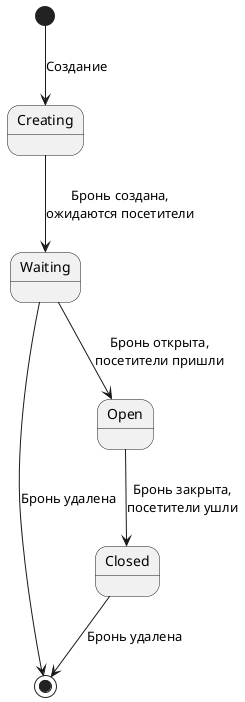 @startuml Диаграмма состояний для столов

' title
'     Диаграмма состояний для столов
' end title

[*] --> Creating : Создание
Creating --> Waiting : Бронь создана,\nожидаются посетители
Waiting -down-> Open : Бронь открыта,\nпосетители пришли
Open -down-> Closed : Бронь закрыта,\nпосетители ушли
Waiting -right-> [*]  : Бронь удалена
Closed --> [*] : Бронь удалена

@enduml